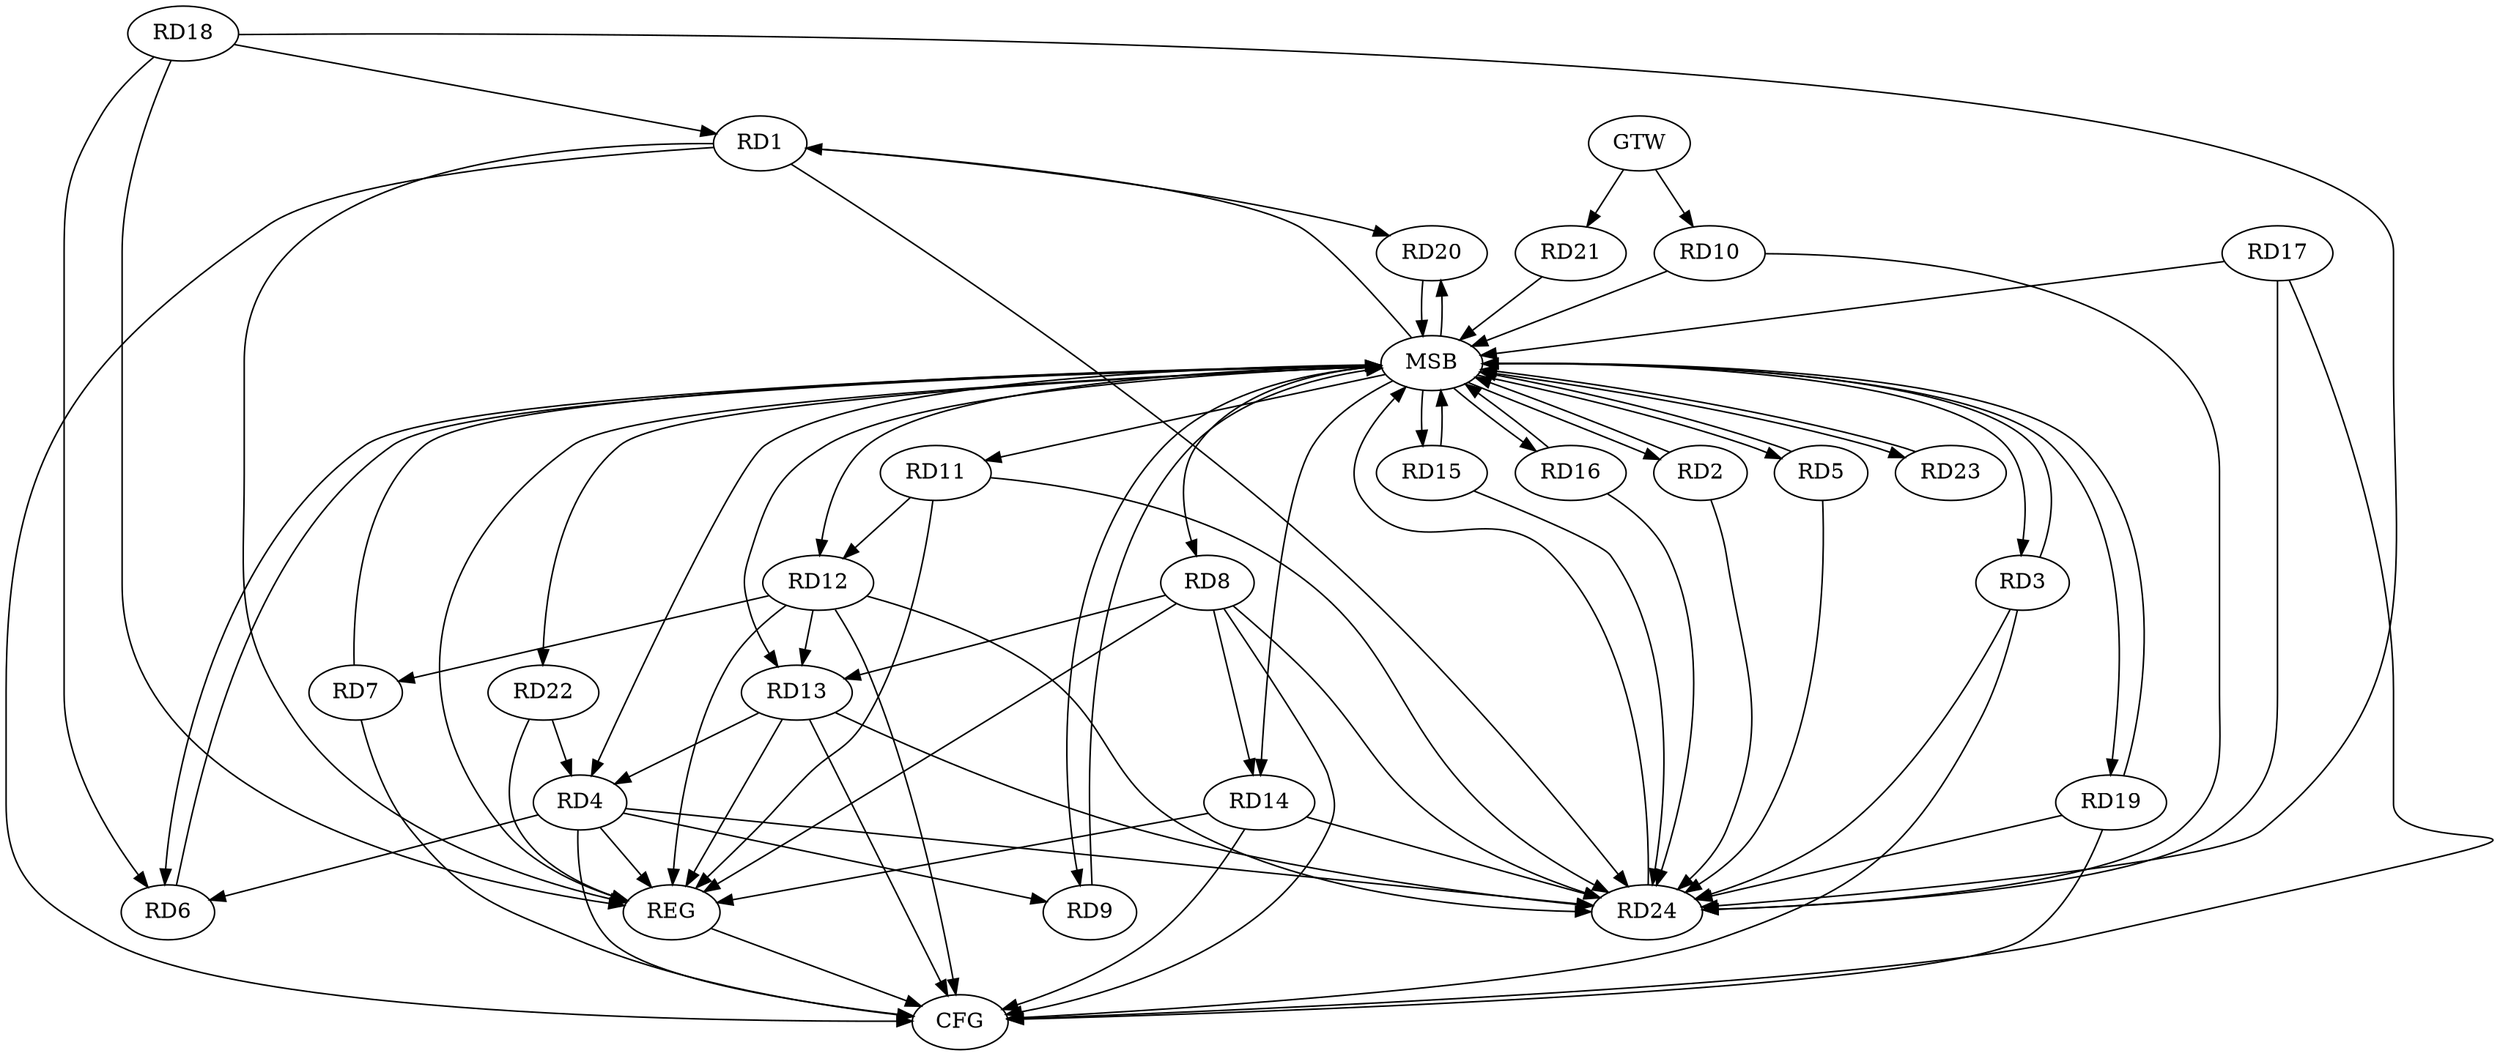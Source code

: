 strict digraph G {
  RD1 [ label="RD1" ];
  RD2 [ label="RD2" ];
  RD3 [ label="RD3" ];
  RD4 [ label="RD4" ];
  RD5 [ label="RD5" ];
  RD6 [ label="RD6" ];
  RD7 [ label="RD7" ];
  RD8 [ label="RD8" ];
  RD9 [ label="RD9" ];
  RD10 [ label="RD10" ];
  RD11 [ label="RD11" ];
  RD12 [ label="RD12" ];
  RD13 [ label="RD13" ];
  RD14 [ label="RD14" ];
  RD15 [ label="RD15" ];
  RD16 [ label="RD16" ];
  RD17 [ label="RD17" ];
  RD18 [ label="RD18" ];
  RD19 [ label="RD19" ];
  RD20 [ label="RD20" ];
  RD21 [ label="RD21" ];
  RD22 [ label="RD22" ];
  RD23 [ label="RD23" ];
  RD24 [ label="RD24" ];
  GTW [ label="GTW" ];
  REG [ label="REG" ];
  MSB [ label="MSB" ];
  CFG [ label="CFG" ];
  RD18 -> RD1;
  RD1 -> RD20;
  RD4 -> RD6;
  RD4 -> RD9;
  RD13 -> RD4;
  RD22 -> RD4;
  RD4 -> RD24;
  RD18 -> RD6;
  RD12 -> RD7;
  RD8 -> RD13;
  RD8 -> RD14;
  RD8 -> RD24;
  RD11 -> RD12;
  RD12 -> RD13;
  RD12 -> RD24;
  RD18 -> RD24;
  GTW -> RD10;
  GTW -> RD21;
  RD1 -> REG;
  RD4 -> REG;
  RD8 -> REG;
  RD11 -> REG;
  RD12 -> REG;
  RD13 -> REG;
  RD14 -> REG;
  RD18 -> REG;
  RD22 -> REG;
  RD2 -> MSB;
  MSB -> RD22;
  MSB -> RD23;
  MSB -> REG;
  RD3 -> MSB;
  RD5 -> MSB;
  MSB -> RD1;
  MSB -> RD4;
  MSB -> RD6;
  RD6 -> MSB;
  RD7 -> MSB;
  MSB -> RD5;
  MSB -> RD19;
  RD9 -> MSB;
  MSB -> RD14;
  RD10 -> MSB;
  MSB -> RD15;
  RD15 -> MSB;
  MSB -> RD8;
  MSB -> RD13;
  MSB -> RD20;
  RD16 -> MSB;
  MSB -> RD3;
  MSB -> RD11;
  RD17 -> MSB;
  RD19 -> MSB;
  MSB -> RD2;
  MSB -> RD16;
  RD20 -> MSB;
  RD21 -> MSB;
  MSB -> RD9;
  RD23 -> MSB;
  RD24 -> MSB;
  MSB -> RD12;
  RD1 -> CFG;
  RD13 -> CFG;
  RD3 -> CFG;
  RD14 -> CFG;
  RD17 -> CFG;
  RD8 -> CFG;
  RD19 -> CFG;
  RD4 -> CFG;
  RD12 -> CFG;
  RD7 -> CFG;
  REG -> CFG;
  RD13 -> RD24;
  RD17 -> RD24;
  RD3 -> RD24;
  RD10 -> RD24;
  RD19 -> RD24;
  RD5 -> RD24;
  RD11 -> RD24;
  RD2 -> RD24;
  RD16 -> RD24;
  RD1 -> RD24;
  RD14 -> RD24;
  RD15 -> RD24;
}
